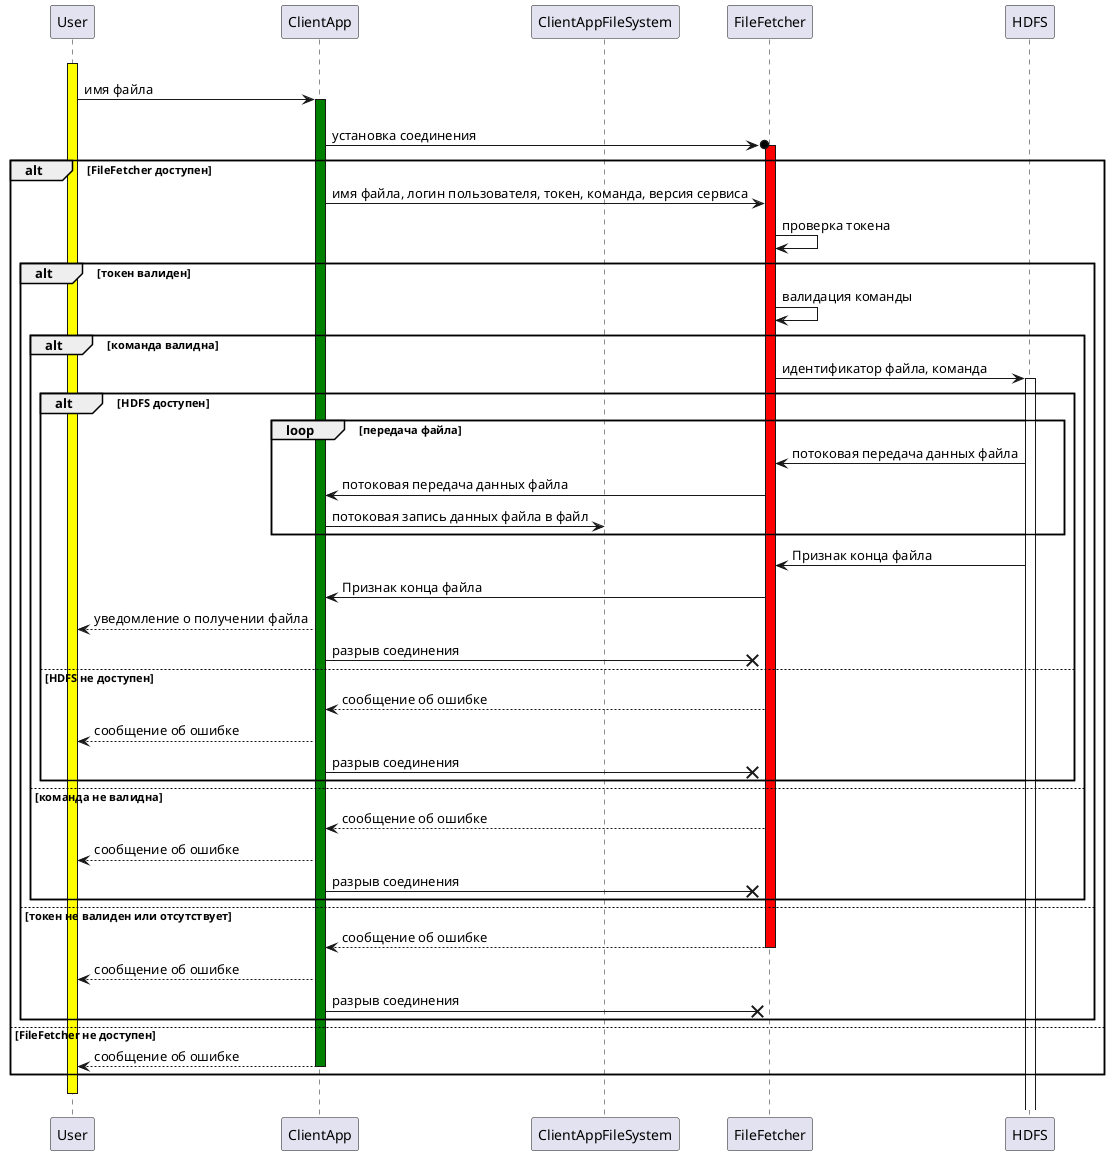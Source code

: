 @startuml

User -[hidden]-> User ++ #yellow
User -> ClientApp ++ #green: имя файла
ClientApp -[hidden]-> ClientAppFileSystem
ClientApp ->o FileFetcher ++ #red: установка соединения

alt FileFetcher доступен
  ClientApp -> FileFetcher: имя файла, логин пользователя, токен, команда, версия сервиса
  FileFetcher -> FileFetcher: проверка токена
    alt токен валиден
      FileFetcher -> FileFetcher: валидация команды
      alt команда валидна
          FileFetcher -> HDFS ++ #white: идентификатор файла, команда
          alt HDFS доступен
            loop передача файла
              HDFS -> FileFetcher: потоковая передача данных файла
              FileFetcher -> ClientApp: потоковая передача данных файла
              ClientApp -> ClientAppFileSystem: потоковая запись данных файла в файл
            end loop
            HDFS -> FileFetcher: Признак конца файла
            FileFetcher -> ClientApp: Признак конца файла
            ClientApp --> User: уведомление о получении файла
            ClientApp ->x FileFetcher: разрыв соединения
          else HDFS не доступен
            FileFetcher --> ClientApp: сообщение об ошибке
            ClientApp --> User: сообщение об ошибке
            ClientApp ->x FileFetcher: разрыв соединения
          end
      else команда не валидна
        FileFetcher --> ClientApp: сообщение об ошибке
        ClientApp --> User: сообщение об ошибке
        ClientApp ->x FileFetcher: разрыв соединения
      end
    else токен не валиден или отсутствует
      FileFetcher --> ClientApp -- #white: сообщение об ошибке
      ClientApp --> User: сообщение об ошибке
      ClientApp ->x FileFetcher: разрыв соединения
    end
else FileFetcher не доступен
  ClientApp --> User -- #green: сообщение об ошибке
end
User -[hidden]-> User -- #yellow

@enduml
